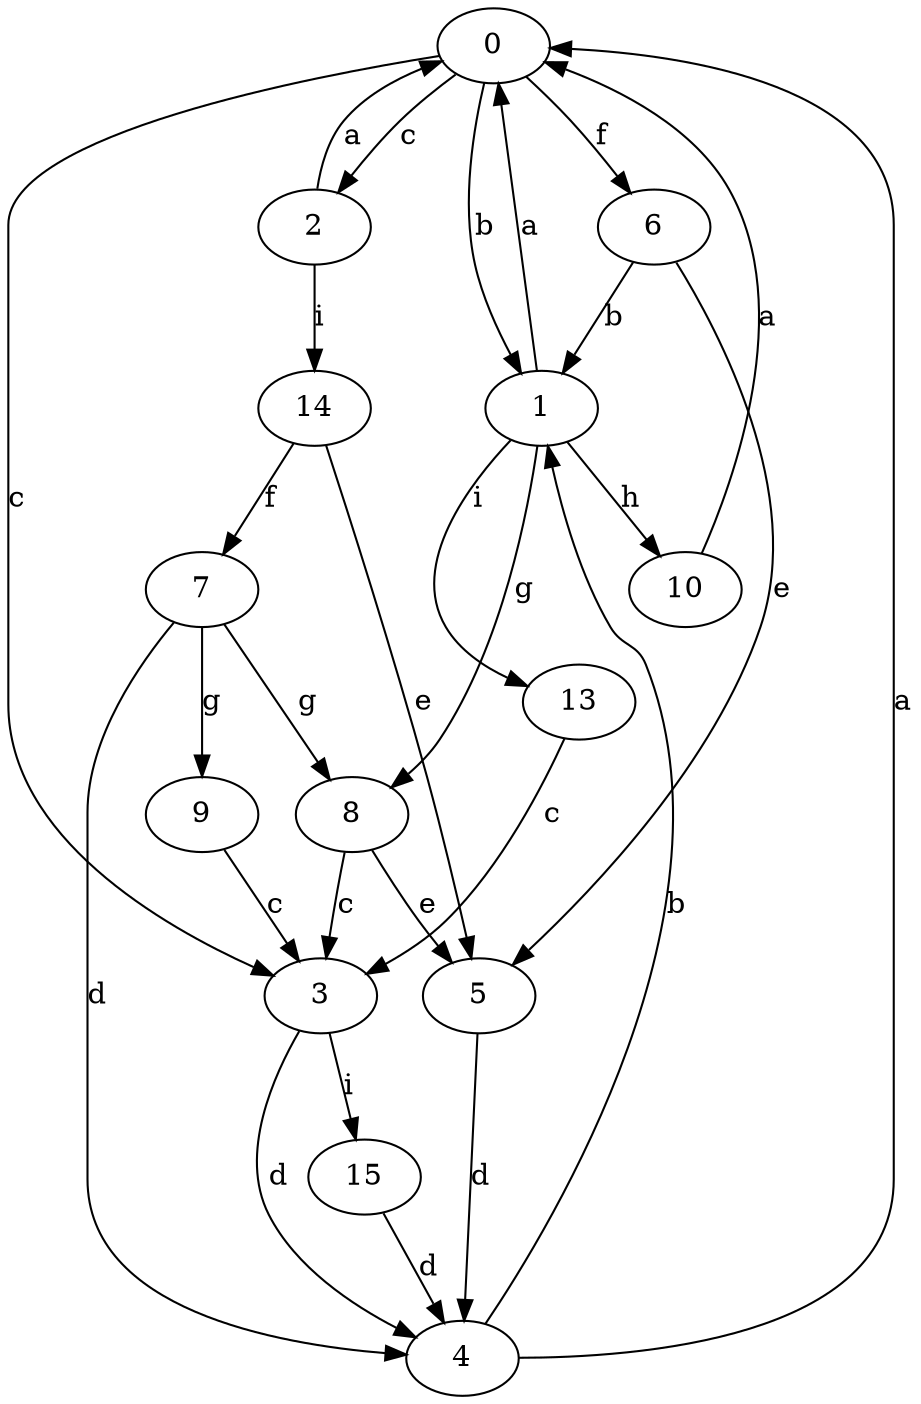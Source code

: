 strict digraph  {
0;
1;
2;
3;
4;
5;
6;
7;
8;
9;
10;
13;
14;
15;
0 -> 1  [label=b];
0 -> 2  [label=c];
0 -> 3  [label=c];
0 -> 6  [label=f];
1 -> 0  [label=a];
1 -> 8  [label=g];
1 -> 10  [label=h];
1 -> 13  [label=i];
2 -> 0  [label=a];
2 -> 14  [label=i];
3 -> 4  [label=d];
3 -> 15  [label=i];
4 -> 0  [label=a];
4 -> 1  [label=b];
5 -> 4  [label=d];
6 -> 1  [label=b];
6 -> 5  [label=e];
7 -> 4  [label=d];
7 -> 8  [label=g];
7 -> 9  [label=g];
8 -> 3  [label=c];
8 -> 5  [label=e];
9 -> 3  [label=c];
10 -> 0  [label=a];
13 -> 3  [label=c];
14 -> 5  [label=e];
14 -> 7  [label=f];
15 -> 4  [label=d];
}
